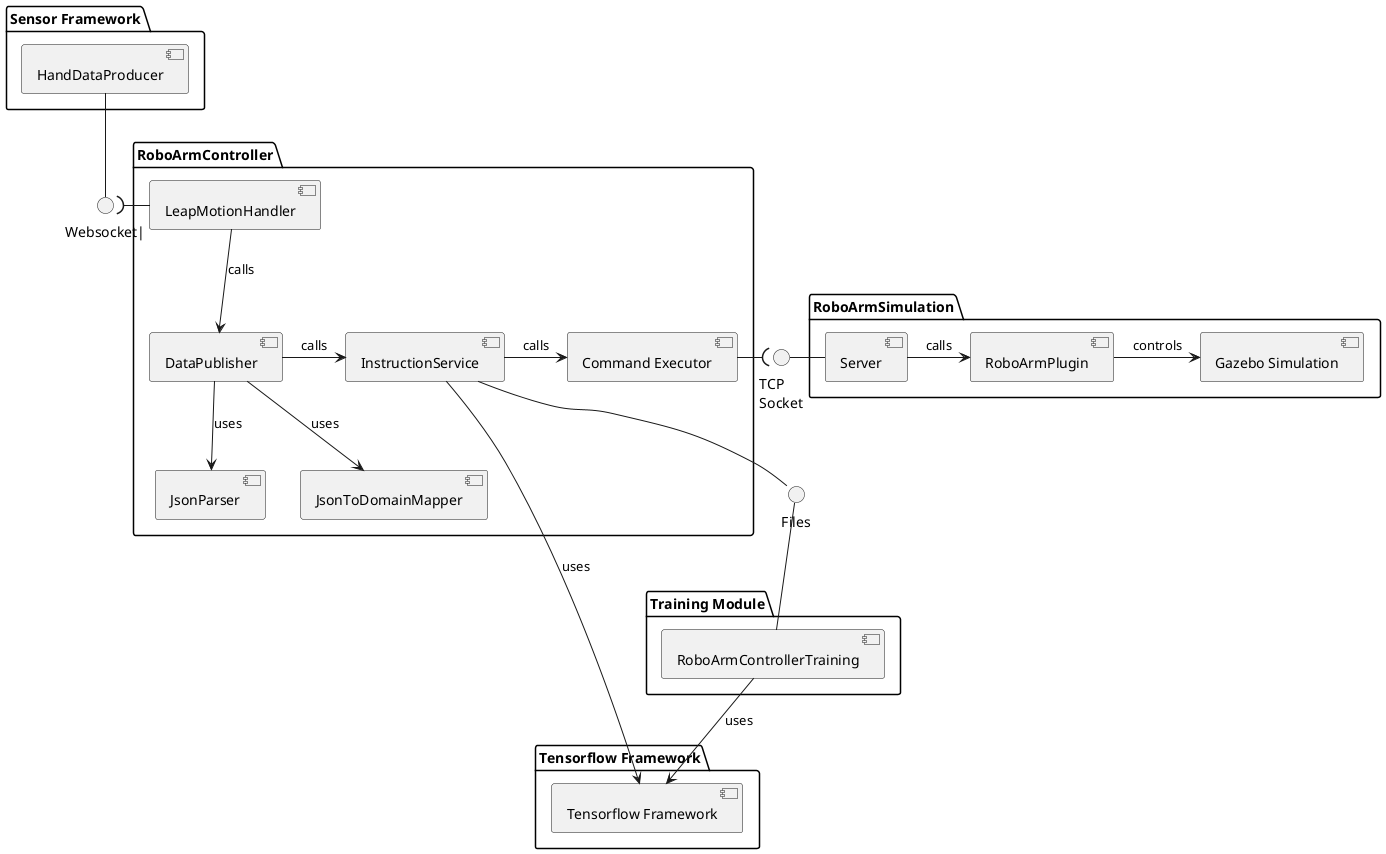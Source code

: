 @startuml

package "Sensor Framework" {
    component "HandDataProducer" as HandDataProducer
}

interface "Websocket|" as WebsocketServer
HandDataProducer -- WebsocketServer

package "RoboArmController" {
    component "LeapMotionHandler" as WebSocketClient
    component "DataPublisher" as DataPublisher
    component "JsonParser" as Parser
    component "JsonToDomainMapper" as Mapper
    component "InstructionService" as InstructionService
    component "Command Executor" as CommandExecutor

    WebsocketServer )- WebSocketClient
    WebSocketClient --> DataPublisher: calls
    DataPublisher --> Parser: uses
    DataPublisher --> Mapper: uses
    DataPublisher -> InstructionService: calls
    InstructionService -> CommandExecutor: calls
}

interface "TCP\nSocket" as SocketServer
CommandExecutor -( SocketServer

package "Tensorflow Framework" {
    component "Tensorflow Framework" as MLFramework
    InstructionService ----> MLFramework: uses

}

package "Training Module" {
    component "RoboArmControllerTraining" as ModelGenerator
    ModelGenerator -> MLFramework: uses
}

interface "Files" as Files

Files -- ModelGenerator
InstructionService -- Files


package RoboArmSimulation {
    component "Server" as InstructionServer
    component "Gazebo Simulation" as Simulation
    component "RoboArmPlugin" as ControllerPlugin

    InstructionServer -> ControllerPlugin: calls
    ControllerPlugin -> Simulation: controls
    SocketServer - InstructionServer
}



@enduml